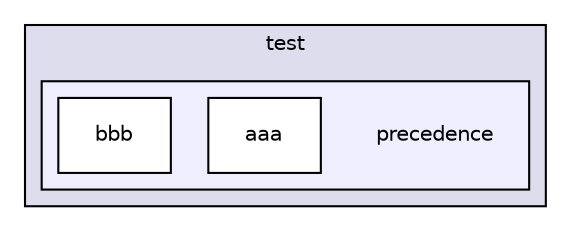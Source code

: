 digraph "gulp-src/node_modules/gulp/node_modules/liftoff/node_modules/resolve/test/precedence" {
  compound=true
  node [ fontsize="10", fontname="Helvetica"];
  edge [ labelfontsize="10", labelfontname="Helvetica"];
  subgraph clusterdir_77096bf77faba9469f7d9e020d1ad487 {
    graph [ bgcolor="#ddddee", pencolor="black", label="test" fontname="Helvetica", fontsize="10", URL="dir_77096bf77faba9469f7d9e020d1ad487.html"]
  subgraph clusterdir_34d1b8c4d46e1d1014022ec379043a69 {
    graph [ bgcolor="#eeeeff", pencolor="black", label="" URL="dir_34d1b8c4d46e1d1014022ec379043a69.html"];
    dir_34d1b8c4d46e1d1014022ec379043a69 [shape=plaintext label="precedence"];
    dir_38142732eec9972fc97fb979bc78e0a5 [shape=box label="aaa" color="black" fillcolor="white" style="filled" URL="dir_38142732eec9972fc97fb979bc78e0a5.html"];
    dir_f7847b639fe3267c46d96e76272c39c7 [shape=box label="bbb" color="black" fillcolor="white" style="filled" URL="dir_f7847b639fe3267c46d96e76272c39c7.html"];
  }
  }
}
